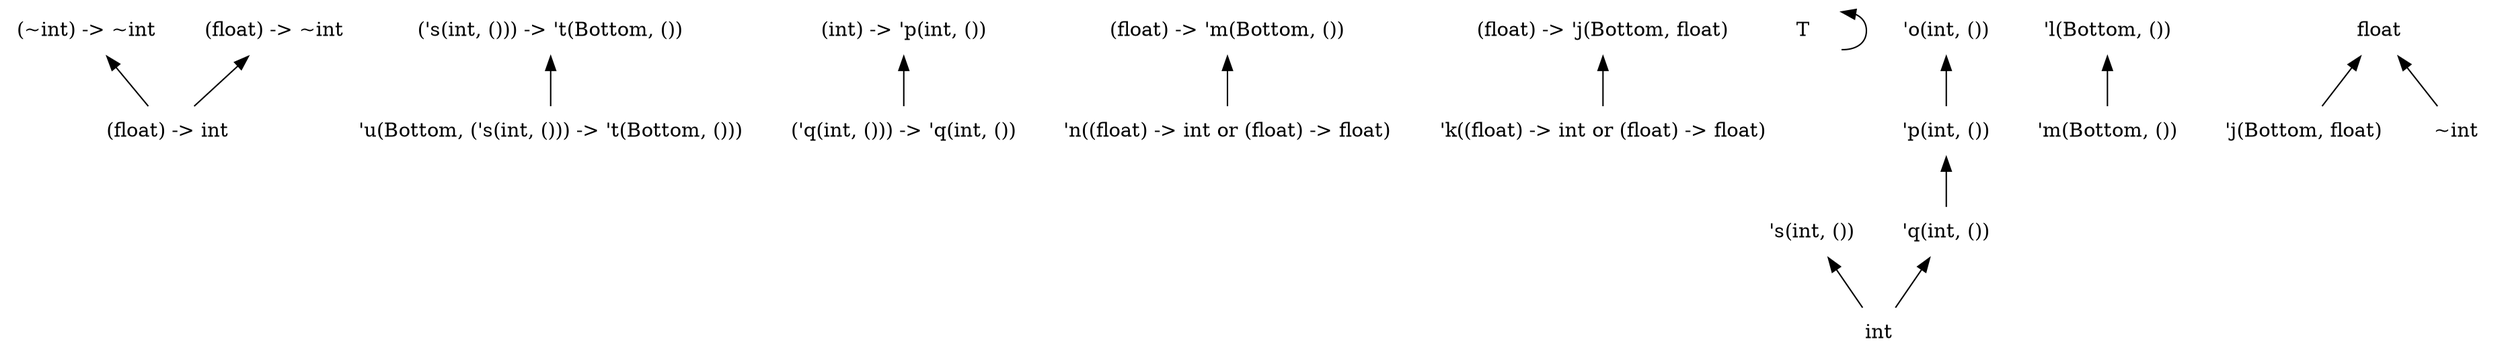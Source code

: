 digraph order {
  graph [
    size = "30,10"
    ];
  node [
    shape = none
    ];
  edge [
    dir = back
    ];
  "(~int) -> ~int"
  "(float) -> ~int"
  "('s(int, ())) -> 't(Bottom, ())"
  "(int) -> 'p(int, ())"
  "(float) -> 'm(Bottom, ())"
  "(float) -> 'j(Bottom, float)"
  "T"
  "'k((float) -> int or (float) -> float)"
  "'n((float) -> int or (float) -> float)"
  "'u(Bottom, ('s(int, ())) -> 't(Bottom, ()))"
  "'p(int, ())"
  "'q(int, ())"
  "'m(Bottom, ())"
  "'j(Bottom, float)"
  "'s(int, ())"
  "'o(int, ())"
  "'l(Bottom, ())"
  "float"
  "int"
  "~int"
  "('q(int, ())) -> 'q(int, ())"
  "(float) -> int"
  "(float) -> 'm(Bottom, ())" -> "'n((float) -> int or (float) -> float)"
  "(float) -> 'j(Bottom, float)" -> "'k((float) -> int or (float) -> float)"
  "(~int) -> ~int" -> "(float) -> int"
  "(float) -> ~int" -> "(float) -> int"
  "T" -> "T"
  "float" -> "'j(Bottom, float)"
  "float" -> "~int"
  "'s(int, ())" -> "int"
  "'o(int, ())" -> "'p(int, ())"
  "'q(int, ())" -> "int"
  "'p(int, ())" -> "'q(int, ())"
  "'l(Bottom, ())" -> "'m(Bottom, ())"
  "('s(int, ())) -> 't(Bottom, ())" -> "'u(Bottom, ('s(int, ())) -> 't(Bottom, ()))"
  "(int) -> 'p(int, ())" -> "('q(int, ())) -> 'q(int, ())"
}